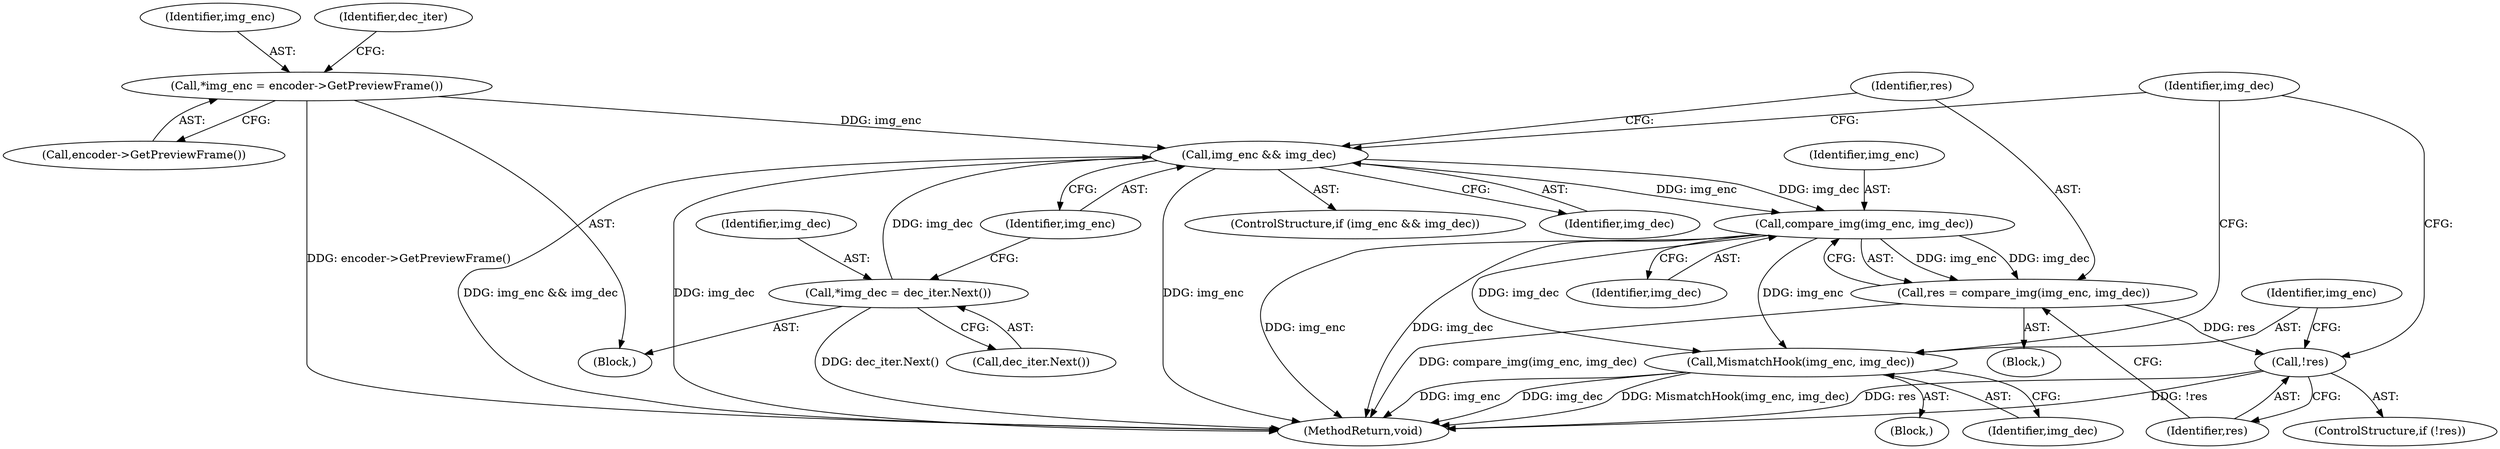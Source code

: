 digraph "0_Android_5a9753fca56f0eeb9f61e342b2fccffc364f9426_65@pointer" {
"1000355" [label="(Call,compare_img(img_enc, img_dec))"];
"1000348" [label="(Call,img_enc && img_dec)"];
"1000336" [label="(Call,*img_enc = encoder->GetPreviewFrame())"];
"1000344" [label="(Call,*img_dec = dec_iter.Next())"];
"1000353" [label="(Call,res = compare_img(img_enc, img_dec))"];
"1000359" [label="(Call,!res)"];
"1000362" [label="(Call,MismatchHook(img_enc, img_dec))"];
"1000337" [label="(Identifier,img_enc)"];
"1000336" [label="(Call,*img_enc = encoder->GetPreviewFrame())"];
"1000334" [label="(Block,)"];
"1000354" [label="(Identifier,res)"];
"1000344" [label="(Call,*img_dec = dec_iter.Next())"];
"1000363" [label="(Identifier,img_enc)"];
"1000353" [label="(Call,res = compare_img(img_enc, img_dec))"];
"1000348" [label="(Call,img_enc && img_dec)"];
"1000386" [label="(MethodReturn,void)"];
"1000359" [label="(Call,!res)"];
"1000346" [label="(Call,dec_iter.Next())"];
"1000351" [label="(Block,)"];
"1000347" [label="(ControlStructure,if (img_enc && img_dec))"];
"1000349" [label="(Identifier,img_enc)"];
"1000355" [label="(Call,compare_img(img_enc, img_dec))"];
"1000356" [label="(Identifier,img_enc)"];
"1000357" [label="(Identifier,img_dec)"];
"1000366" [label="(Identifier,img_dec)"];
"1000364" [label="(Identifier,img_dec)"];
"1000345" [label="(Identifier,img_dec)"];
"1000341" [label="(Identifier,dec_iter)"];
"1000360" [label="(Identifier,res)"];
"1000338" [label="(Call,encoder->GetPreviewFrame())"];
"1000361" [label="(Block,)"];
"1000362" [label="(Call,MismatchHook(img_enc, img_dec))"];
"1000358" [label="(ControlStructure,if (!res))"];
"1000350" [label="(Identifier,img_dec)"];
"1000355" -> "1000353"  [label="AST: "];
"1000355" -> "1000357"  [label="CFG: "];
"1000356" -> "1000355"  [label="AST: "];
"1000357" -> "1000355"  [label="AST: "];
"1000353" -> "1000355"  [label="CFG: "];
"1000355" -> "1000386"  [label="DDG: img_enc"];
"1000355" -> "1000386"  [label="DDG: img_dec"];
"1000355" -> "1000353"  [label="DDG: img_enc"];
"1000355" -> "1000353"  [label="DDG: img_dec"];
"1000348" -> "1000355"  [label="DDG: img_enc"];
"1000348" -> "1000355"  [label="DDG: img_dec"];
"1000355" -> "1000362"  [label="DDG: img_enc"];
"1000355" -> "1000362"  [label="DDG: img_dec"];
"1000348" -> "1000347"  [label="AST: "];
"1000348" -> "1000349"  [label="CFG: "];
"1000348" -> "1000350"  [label="CFG: "];
"1000349" -> "1000348"  [label="AST: "];
"1000350" -> "1000348"  [label="AST: "];
"1000354" -> "1000348"  [label="CFG: "];
"1000366" -> "1000348"  [label="CFG: "];
"1000348" -> "1000386"  [label="DDG: img_enc"];
"1000348" -> "1000386"  [label="DDG: img_enc && img_dec"];
"1000348" -> "1000386"  [label="DDG: img_dec"];
"1000336" -> "1000348"  [label="DDG: img_enc"];
"1000344" -> "1000348"  [label="DDG: img_dec"];
"1000336" -> "1000334"  [label="AST: "];
"1000336" -> "1000338"  [label="CFG: "];
"1000337" -> "1000336"  [label="AST: "];
"1000338" -> "1000336"  [label="AST: "];
"1000341" -> "1000336"  [label="CFG: "];
"1000336" -> "1000386"  [label="DDG: encoder->GetPreviewFrame()"];
"1000344" -> "1000334"  [label="AST: "];
"1000344" -> "1000346"  [label="CFG: "];
"1000345" -> "1000344"  [label="AST: "];
"1000346" -> "1000344"  [label="AST: "];
"1000349" -> "1000344"  [label="CFG: "];
"1000344" -> "1000386"  [label="DDG: dec_iter.Next()"];
"1000353" -> "1000351"  [label="AST: "];
"1000354" -> "1000353"  [label="AST: "];
"1000360" -> "1000353"  [label="CFG: "];
"1000353" -> "1000386"  [label="DDG: compare_img(img_enc, img_dec)"];
"1000353" -> "1000359"  [label="DDG: res"];
"1000359" -> "1000358"  [label="AST: "];
"1000359" -> "1000360"  [label="CFG: "];
"1000360" -> "1000359"  [label="AST: "];
"1000363" -> "1000359"  [label="CFG: "];
"1000366" -> "1000359"  [label="CFG: "];
"1000359" -> "1000386"  [label="DDG: res"];
"1000359" -> "1000386"  [label="DDG: !res"];
"1000362" -> "1000361"  [label="AST: "];
"1000362" -> "1000364"  [label="CFG: "];
"1000363" -> "1000362"  [label="AST: "];
"1000364" -> "1000362"  [label="AST: "];
"1000366" -> "1000362"  [label="CFG: "];
"1000362" -> "1000386"  [label="DDG: img_dec"];
"1000362" -> "1000386"  [label="DDG: MismatchHook(img_enc, img_dec)"];
"1000362" -> "1000386"  [label="DDG: img_enc"];
}
